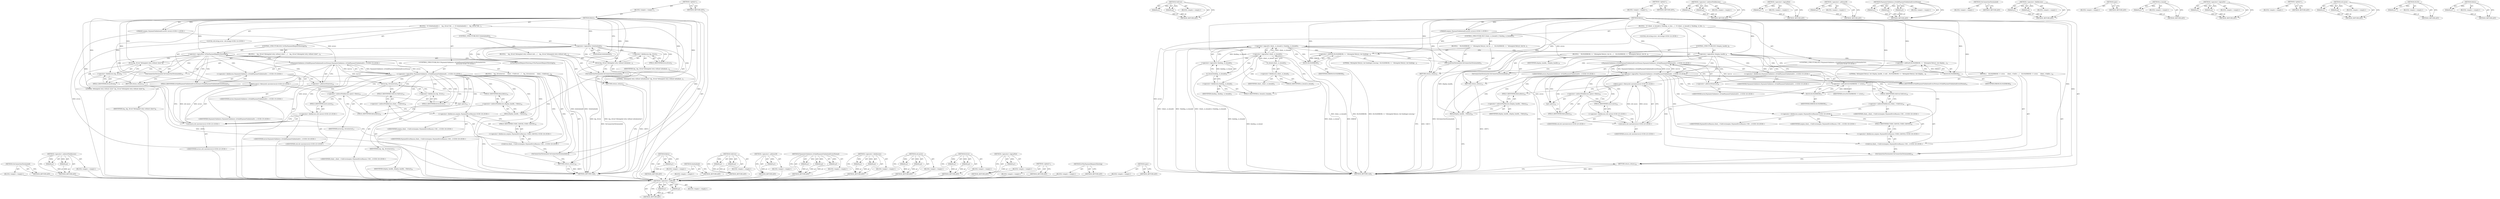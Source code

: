 digraph "spec" {
vulnerable_122 [label=<(METHOD,&lt;operator&gt;.shiftLeft)>];
vulnerable_123 [label=<(PARAM,p1)>];
vulnerable_124 [label=<(PARAM,p2)>];
vulnerable_125 [label=<(BLOCK,&lt;empty&gt;,&lt;empty&gt;)>];
vulnerable_126 [label=<(METHOD_RETURN,ANY)>];
vulnerable_144 [label=<(METHOD,OnError)>];
vulnerable_145 [label=<(PARAM,p1)>];
vulnerable_146 [label=<(PARAM,p2)>];
vulnerable_147 [label=<(BLOCK,&lt;empty&gt;,&lt;empty&gt;)>];
vulnerable_148 [label=<(METHOD_RETURN,ANY)>];
vulnerable_6 [label=<(METHOD,&lt;global&gt;)<SUB>1</SUB>>];
vulnerable_7 [label=<(BLOCK,&lt;empty&gt;,&lt;empty&gt;)<SUB>1</SUB>>];
vulnerable_8 [label=<(METHOD,Retry)<SUB>1</SUB>>];
vulnerable_9 [label="<(PARAM,mojom::PaymentValidationErrorsPtr errors)<SUB>1</SUB>>"];
vulnerable_10 [label=<(BLOCK,{
  if (!client_.is_bound() || !binding_.is_bou...,{
  if (!client_.is_bound() || !binding_.is_bou...)<SUB>1</SUB>>];
vulnerable_11 [label=<(CONTROL_STRUCTURE,IF,if (!client_.is_bound() || !binding_.is_bound()))<SUB>2</SUB>>];
vulnerable_12 [label=<(&lt;operator&gt;.logicalOr,!client_.is_bound() || !binding_.is_bound())<SUB>2</SUB>>];
vulnerable_13 [label=<(&lt;operator&gt;.logicalNot,!client_.is_bound())<SUB>2</SUB>>];
vulnerable_14 [label=<(is_bound,client_.is_bound())<SUB>2</SUB>>];
vulnerable_15 [label=<(&lt;operator&gt;.fieldAccess,client_.is_bound)<SUB>2</SUB>>];
vulnerable_16 [label=<(IDENTIFIER,client_,client_.is_bound())<SUB>2</SUB>>];
vulnerable_17 [label=<(FIELD_IDENTIFIER,is_bound,is_bound)<SUB>2</SUB>>];
vulnerable_18 [label=<(&lt;operator&gt;.logicalNot,!binding_.is_bound())<SUB>2</SUB>>];
vulnerable_19 [label=<(is_bound,binding_.is_bound())<SUB>2</SUB>>];
vulnerable_20 [label=<(&lt;operator&gt;.fieldAccess,binding_.is_bound)<SUB>2</SUB>>];
vulnerable_21 [label=<(IDENTIFIER,binding_,binding_.is_bound())<SUB>2</SUB>>];
vulnerable_22 [label=<(FIELD_IDENTIFIER,is_bound,is_bound)<SUB>2</SUB>>];
vulnerable_23 [label=<(BLOCK,{
    DLOG(ERROR) &lt;&lt; &quot;Attempted Retry(), but bi...,{
    DLOG(ERROR) &lt;&lt; &quot;Attempted Retry(), but bi...)<SUB>2</SUB>>];
vulnerable_24 [label=<(&lt;operator&gt;.shiftLeft,DLOG(ERROR) &lt;&lt; &quot;Attempted Retry(), but binding(...)<SUB>3</SUB>>];
vulnerable_25 [label=<(DLOG,DLOG(ERROR))<SUB>3</SUB>>];
vulnerable_26 [label=<(IDENTIFIER,ERROR,DLOG(ERROR))<SUB>3</SUB>>];
vulnerable_27 [label=<(LITERAL,&quot;Attempted Retry(), but binding(s) missing.&quot;,DLOG(ERROR) &lt;&lt; &quot;Attempted Retry(), but binding(...)<SUB>3</SUB>>];
vulnerable_28 [label=<(OnConnectionTerminated,OnConnectionTerminated())<SUB>4</SUB>>];
vulnerable_29 [label=<(RETURN,return;,return;)<SUB>5</SUB>>];
vulnerable_30 [label=<(CONTROL_STRUCTURE,IF,if (!display_handle_))<SUB>8</SUB>>];
vulnerable_31 [label=<(&lt;operator&gt;.logicalNot,!display_handle_)<SUB>8</SUB>>];
vulnerable_32 [label=<(IDENTIFIER,display_handle_,!display_handle_)<SUB>8</SUB>>];
vulnerable_33 [label=<(BLOCK,{
    DLOG(ERROR) &lt;&lt; &quot;Attempted Retry(), but di...,{
    DLOG(ERROR) &lt;&lt; &quot;Attempted Retry(), but di...)<SUB>8</SUB>>];
vulnerable_34 [label=<(&lt;operator&gt;.shiftLeft,DLOG(ERROR) &lt;&lt; &quot;Attempted Retry(), but display_...)<SUB>9</SUB>>];
vulnerable_35 [label=<(DLOG,DLOG(ERROR))<SUB>9</SUB>>];
vulnerable_36 [label=<(IDENTIFIER,ERROR,DLOG(ERROR))<SUB>9</SUB>>];
vulnerable_37 [label=<(LITERAL,&quot;Attempted Retry(), but display_handle_ is null...,DLOG(ERROR) &lt;&lt; &quot;Attempted Retry(), but display_...)<SUB>9</SUB>>];
vulnerable_38 [label=<(OnConnectionTerminated,OnConnectionTerminated())<SUB>10</SUB>>];
vulnerable_39 [label=<(RETURN,return;,return;)<SUB>11</SUB>>];
vulnerable_40 [label="<(LOCAL,std.string error: std.string)<SUB>14</SUB>>"];
vulnerable_41 [label="<(CONTROL_STRUCTURE,IF,if (!PaymentsValidators::IsValidPaymentValidationErrorsFormat(errors,
                                                                 &amp;error)))<SUB>15</SUB>>"];
vulnerable_42 [label="<(&lt;operator&gt;.logicalNot,!PaymentsValidators::IsValidPaymentValidationEr...)<SUB>15</SUB>>"];
vulnerable_43 [label="<(PaymentsValidators.IsValidPaymentValidationErrorsFormat,PaymentsValidators::IsValidPaymentValidationErr...)<SUB>15</SUB>>"];
vulnerable_44 [label="<(&lt;operator&gt;.fieldAccess,PaymentsValidators::IsValidPaymentValidationErr...)<SUB>15</SUB>>"];
vulnerable_45 [label="<(IDENTIFIER,PaymentsValidators,PaymentsValidators::IsValidPaymentValidationErr...)<SUB>15</SUB>>"];
vulnerable_46 [label=<(FIELD_IDENTIFIER,IsValidPaymentValidationErrorsFormat,IsValidPaymentValidationErrorsFormat)<SUB>15</SUB>>];
vulnerable_47 [label="<(IDENTIFIER,errors,PaymentsValidators::IsValidPaymentValidationErr...)<SUB>15</SUB>>"];
vulnerable_48 [label=<(&lt;operator&gt;.addressOf,&amp;error)<SUB>16</SUB>>];
vulnerable_49 [label="<(IDENTIFIER,error,PaymentsValidators::IsValidPaymentValidationErr...)<SUB>16</SUB>>"];
vulnerable_50 [label=<(BLOCK,{
    DLOG(ERROR) &lt;&lt; error;
     client_-&gt;OnErr...,{
    DLOG(ERROR) &lt;&lt; error;
     client_-&gt;OnErr...)<SUB>16</SUB>>];
vulnerable_51 [label=<(&lt;operator&gt;.shiftLeft,DLOG(ERROR) &lt;&lt; error)<SUB>17</SUB>>];
vulnerable_52 [label=<(DLOG,DLOG(ERROR))<SUB>17</SUB>>];
vulnerable_53 [label=<(IDENTIFIER,ERROR,DLOG(ERROR))<SUB>17</SUB>>];
vulnerable_54 [label=<(IDENTIFIER,error,DLOG(ERROR) &lt;&lt; error)<SUB>17</SUB>>];
vulnerable_55 [label="<(OnError,client_-&gt;OnError(mojom::PaymentErrorReason::USE...)<SUB>18</SUB>>"];
vulnerable_56 [label=<(&lt;operator&gt;.indirectFieldAccess,client_-&gt;OnError)<SUB>18</SUB>>];
vulnerable_57 [label="<(IDENTIFIER,client_,client_-&gt;OnError(mojom::PaymentErrorReason::USE...)<SUB>18</SUB>>"];
vulnerable_58 [label=<(FIELD_IDENTIFIER,OnError,OnError)<SUB>18</SUB>>];
vulnerable_59 [label="<(&lt;operator&gt;.fieldAccess,mojom::PaymentErrorReason::USER_CANCEL)<SUB>18</SUB>>"];
vulnerable_60 [label="<(&lt;operator&gt;.fieldAccess,mojom::PaymentErrorReason)<SUB>18</SUB>>"];
vulnerable_61 [label="<(IDENTIFIER,mojom,client_-&gt;OnError(mojom::PaymentErrorReason::USE...)<SUB>18</SUB>>"];
vulnerable_62 [label="<(IDENTIFIER,PaymentErrorReason,client_-&gt;OnError(mojom::PaymentErrorReason::USE...)<SUB>18</SUB>>"];
vulnerable_63 [label=<(FIELD_IDENTIFIER,USER_CANCEL,USER_CANCEL)<SUB>18</SUB>>];
vulnerable_64 [label=<(OnConnectionTerminated,OnConnectionTerminated())<SUB>19</SUB>>];
vulnerable_65 [label=<(RETURN,return;,return;)<SUB>20</SUB>>];
vulnerable_66 [label="<(Retry,spec()-&gt;Retry(std::move(errors)))<SUB>23</SUB>>"];
vulnerable_67 [label=<(&lt;operator&gt;.indirectFieldAccess,spec()-&gt;Retry)<SUB>23</SUB>>];
vulnerable_68 [label=<(spec,spec())<SUB>23</SUB>>];
vulnerable_69 [label=<(FIELD_IDENTIFIER,Retry,Retry)<SUB>23</SUB>>];
vulnerable_70 [label="<(std.move,std::move(errors))<SUB>23</SUB>>"];
vulnerable_71 [label="<(&lt;operator&gt;.fieldAccess,std::move)<SUB>23</SUB>>"];
vulnerable_72 [label="<(IDENTIFIER,std,std::move(errors))<SUB>23</SUB>>"];
vulnerable_73 [label=<(FIELD_IDENTIFIER,move,move)<SUB>23</SUB>>];
vulnerable_74 [label="<(IDENTIFIER,errors,std::move(errors))<SUB>23</SUB>>"];
vulnerable_75 [label=<(Retry,display_handle_-&gt;Retry())<SUB>24</SUB>>];
vulnerable_76 [label=<(&lt;operator&gt;.indirectFieldAccess,display_handle_-&gt;Retry)<SUB>24</SUB>>];
vulnerable_77 [label=<(IDENTIFIER,display_handle_,display_handle_-&gt;Retry())<SUB>24</SUB>>];
vulnerable_78 [label=<(FIELD_IDENTIFIER,Retry,Retry)<SUB>24</SUB>>];
vulnerable_79 [label=<(METHOD_RETURN,void)<SUB>1</SUB>>];
vulnerable_81 [label=<(METHOD_RETURN,ANY)<SUB>1</SUB>>];
vulnerable_149 [label=<(METHOD,&lt;operator&gt;.indirectFieldAccess)>];
vulnerable_150 [label=<(PARAM,p1)>];
vulnerable_151 [label=<(PARAM,p2)>];
vulnerable_152 [label=<(BLOCK,&lt;empty&gt;,&lt;empty&gt;)>];
vulnerable_153 [label=<(METHOD_RETURN,ANY)>];
vulnerable_109 [label=<(METHOD,&lt;operator&gt;.logicalNot)>];
vulnerable_110 [label=<(PARAM,p1)>];
vulnerable_111 [label=<(BLOCK,&lt;empty&gt;,&lt;empty&gt;)>];
vulnerable_112 [label=<(METHOD_RETURN,ANY)>];
vulnerable_140 [label=<(METHOD,&lt;operator&gt;.addressOf)>];
vulnerable_141 [label=<(PARAM,p1)>];
vulnerable_142 [label=<(BLOCK,&lt;empty&gt;,&lt;empty&gt;)>];
vulnerable_143 [label=<(METHOD_RETURN,ANY)>];
vulnerable_134 [label=<(METHOD,PaymentsValidators.IsValidPaymentValidationErrorsFormat)>];
vulnerable_135 [label=<(PARAM,p1)>];
vulnerable_136 [label=<(PARAM,p2)>];
vulnerable_137 [label=<(PARAM,p3)>];
vulnerable_138 [label=<(BLOCK,&lt;empty&gt;,&lt;empty&gt;)>];
vulnerable_139 [label=<(METHOD_RETURN,ANY)>];
vulnerable_131 [label=<(METHOD,OnConnectionTerminated)>];
vulnerable_132 [label=<(BLOCK,&lt;empty&gt;,&lt;empty&gt;)>];
vulnerable_133 [label=<(METHOD_RETURN,ANY)>];
vulnerable_117 [label=<(METHOD,&lt;operator&gt;.fieldAccess)>];
vulnerable_118 [label=<(PARAM,p1)>];
vulnerable_119 [label=<(PARAM,p2)>];
vulnerable_120 [label=<(BLOCK,&lt;empty&gt;,&lt;empty&gt;)>];
vulnerable_121 [label=<(METHOD_RETURN,ANY)>];
vulnerable_158 [label=<(METHOD,spec)>];
vulnerable_159 [label=<(BLOCK,&lt;empty&gt;,&lt;empty&gt;)>];
vulnerable_160 [label=<(METHOD_RETURN,ANY)>];
vulnerable_113 [label=<(METHOD,is_bound)>];
vulnerable_114 [label=<(PARAM,p1)>];
vulnerable_115 [label=<(BLOCK,&lt;empty&gt;,&lt;empty&gt;)>];
vulnerable_116 [label=<(METHOD_RETURN,ANY)>];
vulnerable_104 [label=<(METHOD,&lt;operator&gt;.logicalOr)>];
vulnerable_105 [label=<(PARAM,p1)>];
vulnerable_106 [label=<(PARAM,p2)>];
vulnerable_107 [label=<(BLOCK,&lt;empty&gt;,&lt;empty&gt;)>];
vulnerable_108 [label=<(METHOD_RETURN,ANY)>];
vulnerable_98 [label=<(METHOD,&lt;global&gt;)<SUB>1</SUB>>];
vulnerable_99 [label=<(BLOCK,&lt;empty&gt;,&lt;empty&gt;)>];
vulnerable_100 [label=<(METHOD_RETURN,ANY)>];
vulnerable_161 [label=<(METHOD,std.move)>];
vulnerable_162 [label=<(PARAM,p1)>];
vulnerable_163 [label=<(PARAM,p2)>];
vulnerable_164 [label=<(BLOCK,&lt;empty&gt;,&lt;empty&gt;)>];
vulnerable_165 [label=<(METHOD_RETURN,ANY)>];
vulnerable_127 [label=<(METHOD,DLOG)>];
vulnerable_128 [label=<(PARAM,p1)>];
vulnerable_129 [label=<(BLOCK,&lt;empty&gt;,&lt;empty&gt;)>];
vulnerable_130 [label=<(METHOD_RETURN,ANY)>];
vulnerable_154 [label=<(METHOD,Retry)>];
vulnerable_155 [label=<(PARAM,p1)>];
vulnerable_156 [label=<(BLOCK,&lt;empty&gt;,&lt;empty&gt;)>];
vulnerable_157 [label=<(METHOD_RETURN,ANY)>];
fixed_115 [label=<(METHOD,OnConnectionTerminated)>];
fixed_116 [label=<(BLOCK,&lt;empty&gt;,&lt;empty&gt;)>];
fixed_117 [label=<(METHOD_RETURN,ANY)>];
fixed_136 [label=<(METHOD,&lt;operator&gt;.indirectFieldAccess)>];
fixed_137 [label=<(PARAM,p1)>];
fixed_138 [label=<(PARAM,p2)>];
fixed_139 [label=<(BLOCK,&lt;empty&gt;,&lt;empty&gt;)>];
fixed_140 [label=<(METHOD_RETURN,ANY)>];
fixed_6 [label=<(METHOD,&lt;global&gt;)<SUB>1</SUB>>];
fixed_7 [label=<(BLOCK,&lt;empty&gt;,&lt;empty&gt;)<SUB>1</SUB>>];
fixed_8 [label=<(METHOD,Retry)<SUB>1</SUB>>];
fixed_9 [label="<(PARAM,mojom::PaymentValidationErrorsPtr errors)<SUB>1</SUB>>"];
fixed_10 [label=<(BLOCK,{
  if (!IsInitialized()) {
    log_.Error(&quot;Att...,{
  if (!IsInitialized()) {
    log_.Error(&quot;Att...)<SUB>1</SUB>>];
fixed_11 [label=<(CONTROL_STRUCTURE,IF,if (!IsInitialized()))<SUB>2</SUB>>];
fixed_12 [label=<(&lt;operator&gt;.logicalNot,!IsInitialized())<SUB>2</SUB>>];
fixed_13 [label=<(IsInitialized,IsInitialized())<SUB>2</SUB>>];
fixed_14 [label=<(BLOCK,{
    log_.Error(&quot;Attempted retry without initi...,{
    log_.Error(&quot;Attempted retry without initi...)<SUB>2</SUB>>];
fixed_15 [label=<(Error,log_.Error(&quot;Attempted retry without initializat...)<SUB>3</SUB>>];
fixed_16 [label=<(&lt;operator&gt;.fieldAccess,log_.Error)<SUB>3</SUB>>];
fixed_17 [label=<(IDENTIFIER,log_,log_.Error(&quot;Attempted retry without initializat...)<SUB>3</SUB>>];
fixed_18 [label=<(FIELD_IDENTIFIER,Error,Error)<SUB>3</SUB>>];
fixed_19 [label=<(LITERAL,&quot;Attempted retry without initialization&quot;,log_.Error(&quot;Attempted retry without initializat...)<SUB>3</SUB>>];
fixed_20 [label=<(OnConnectionTerminated,OnConnectionTerminated())<SUB>4</SUB>>];
fixed_21 [label=<(RETURN,return;,return;)<SUB>5</SUB>>];
fixed_22 [label=<(CONTROL_STRUCTURE,IF,if (!IsThisPaymentRequestShowing()))<SUB>8</SUB>>];
fixed_23 [label=<(&lt;operator&gt;.logicalNot,!IsThisPaymentRequestShowing())<SUB>8</SUB>>];
fixed_24 [label=<(IsThisPaymentRequestShowing,IsThisPaymentRequestShowing())<SUB>8</SUB>>];
fixed_25 [label=<(BLOCK,{
    log_.Error(&quot;Attempted retry without show&quot;...,{
    log_.Error(&quot;Attempted retry without show&quot;...)<SUB>8</SUB>>];
fixed_26 [label=<(Error,log_.Error(&quot;Attempted retry without show&quot;))<SUB>9</SUB>>];
fixed_27 [label=<(&lt;operator&gt;.fieldAccess,log_.Error)<SUB>9</SUB>>];
fixed_28 [label=<(IDENTIFIER,log_,log_.Error(&quot;Attempted retry without show&quot;))<SUB>9</SUB>>];
fixed_29 [label=<(FIELD_IDENTIFIER,Error,Error)<SUB>9</SUB>>];
fixed_30 [label=<(LITERAL,&quot;Attempted retry without show&quot;,log_.Error(&quot;Attempted retry without show&quot;))<SUB>9</SUB>>];
fixed_31 [label=<(OnConnectionTerminated,OnConnectionTerminated())<SUB>10</SUB>>];
fixed_32 [label=<(RETURN,return;,return;)<SUB>11</SUB>>];
fixed_33 [label="<(LOCAL,std.string error: std.string)<SUB>14</SUB>>"];
fixed_34 [label="<(CONTROL_STRUCTURE,IF,if (!PaymentsValidators::IsValidPaymentValidationErrorsFormat(errors,
                                                                 &amp;error)))<SUB>15</SUB>>"];
fixed_35 [label="<(&lt;operator&gt;.logicalNot,!PaymentsValidators::IsValidPaymentValidationEr...)<SUB>15</SUB>>"];
fixed_36 [label="<(PaymentsValidators.IsValidPaymentValidationErrorsFormat,PaymentsValidators::IsValidPaymentValidationErr...)<SUB>15</SUB>>"];
fixed_37 [label="<(&lt;operator&gt;.fieldAccess,PaymentsValidators::IsValidPaymentValidationErr...)<SUB>15</SUB>>"];
fixed_38 [label="<(IDENTIFIER,PaymentsValidators,PaymentsValidators::IsValidPaymentValidationErr...)<SUB>15</SUB>>"];
fixed_39 [label=<(FIELD_IDENTIFIER,IsValidPaymentValidationErrorsFormat,IsValidPaymentValidationErrorsFormat)<SUB>15</SUB>>];
fixed_40 [label="<(IDENTIFIER,errors,PaymentsValidators::IsValidPaymentValidationErr...)<SUB>15</SUB>>"];
fixed_41 [label=<(&lt;operator&gt;.addressOf,&amp;error)<SUB>16</SUB>>];
fixed_42 [label="<(IDENTIFIER,error,PaymentsValidators::IsValidPaymentValidationErr...)<SUB>16</SUB>>"];
fixed_43 [label=<(BLOCK,{
    log_.Error(error);
     client_-&gt;OnError(...,{
    log_.Error(error);
     client_-&gt;OnError(...)<SUB>16</SUB>>];
fixed_44 [label=<(Error,log_.Error(error))<SUB>17</SUB>>];
fixed_45 [label=<(&lt;operator&gt;.fieldAccess,log_.Error)<SUB>17</SUB>>];
fixed_46 [label=<(IDENTIFIER,log_,log_.Error(error))<SUB>17</SUB>>];
fixed_47 [label=<(FIELD_IDENTIFIER,Error,Error)<SUB>17</SUB>>];
fixed_48 [label=<(IDENTIFIER,error,log_.Error(error))<SUB>17</SUB>>];
fixed_49 [label="<(OnError,client_-&gt;OnError(mojom::PaymentErrorReason::USE...)<SUB>18</SUB>>"];
fixed_50 [label=<(&lt;operator&gt;.indirectFieldAccess,client_-&gt;OnError)<SUB>18</SUB>>];
fixed_51 [label="<(IDENTIFIER,client_,client_-&gt;OnError(mojom::PaymentErrorReason::USE...)<SUB>18</SUB>>"];
fixed_52 [label=<(FIELD_IDENTIFIER,OnError,OnError)<SUB>18</SUB>>];
fixed_53 [label="<(&lt;operator&gt;.fieldAccess,mojom::PaymentErrorReason::USER_CANCEL)<SUB>18</SUB>>"];
fixed_54 [label="<(&lt;operator&gt;.fieldAccess,mojom::PaymentErrorReason)<SUB>18</SUB>>"];
fixed_55 [label="<(IDENTIFIER,mojom,client_-&gt;OnError(mojom::PaymentErrorReason::USE...)<SUB>18</SUB>>"];
fixed_56 [label="<(IDENTIFIER,PaymentErrorReason,client_-&gt;OnError(mojom::PaymentErrorReason::USE...)<SUB>18</SUB>>"];
fixed_57 [label=<(FIELD_IDENTIFIER,USER_CANCEL,USER_CANCEL)<SUB>18</SUB>>];
fixed_58 [label=<(OnConnectionTerminated,OnConnectionTerminated())<SUB>19</SUB>>];
fixed_59 [label=<(RETURN,return;,return;)<SUB>20</SUB>>];
fixed_60 [label="<(Retry,spec()-&gt;Retry(std::move(errors)))<SUB>23</SUB>>"];
fixed_61 [label=<(&lt;operator&gt;.indirectFieldAccess,spec()-&gt;Retry)<SUB>23</SUB>>];
fixed_62 [label=<(spec,spec())<SUB>23</SUB>>];
fixed_63 [label=<(FIELD_IDENTIFIER,Retry,Retry)<SUB>23</SUB>>];
fixed_64 [label="<(std.move,std::move(errors))<SUB>23</SUB>>"];
fixed_65 [label="<(&lt;operator&gt;.fieldAccess,std::move)<SUB>23</SUB>>"];
fixed_66 [label="<(IDENTIFIER,std,std::move(errors))<SUB>23</SUB>>"];
fixed_67 [label=<(FIELD_IDENTIFIER,move,move)<SUB>23</SUB>>];
fixed_68 [label="<(IDENTIFIER,errors,std::move(errors))<SUB>23</SUB>>"];
fixed_69 [label=<(Retry,display_handle_-&gt;Retry())<SUB>24</SUB>>];
fixed_70 [label=<(&lt;operator&gt;.indirectFieldAccess,display_handle_-&gt;Retry)<SUB>24</SUB>>];
fixed_71 [label=<(IDENTIFIER,display_handle_,display_handle_-&gt;Retry())<SUB>24</SUB>>];
fixed_72 [label=<(FIELD_IDENTIFIER,Retry,Retry)<SUB>24</SUB>>];
fixed_73 [label=<(METHOD_RETURN,void)<SUB>1</SUB>>];
fixed_75 [label=<(METHOD_RETURN,ANY)<SUB>1</SUB>>];
fixed_141 [label=<(METHOD,Retry)>];
fixed_142 [label=<(PARAM,p1)>];
fixed_143 [label=<(BLOCK,&lt;empty&gt;,&lt;empty&gt;)>];
fixed_144 [label=<(METHOD_RETURN,ANY)>];
fixed_102 [label=<(METHOD,IsInitialized)>];
fixed_103 [label=<(BLOCK,&lt;empty&gt;,&lt;empty&gt;)>];
fixed_104 [label=<(METHOD_RETURN,ANY)>];
fixed_131 [label=<(METHOD,OnError)>];
fixed_132 [label=<(PARAM,p1)>];
fixed_133 [label=<(PARAM,p2)>];
fixed_134 [label=<(BLOCK,&lt;empty&gt;,&lt;empty&gt;)>];
fixed_135 [label=<(METHOD_RETURN,ANY)>];
fixed_127 [label=<(METHOD,&lt;operator&gt;.addressOf)>];
fixed_128 [label=<(PARAM,p1)>];
fixed_129 [label=<(BLOCK,&lt;empty&gt;,&lt;empty&gt;)>];
fixed_130 [label=<(METHOD_RETURN,ANY)>];
fixed_121 [label=<(METHOD,PaymentsValidators.IsValidPaymentValidationErrorsFormat)>];
fixed_122 [label=<(PARAM,p1)>];
fixed_123 [label=<(PARAM,p2)>];
fixed_124 [label=<(PARAM,p3)>];
fixed_125 [label=<(BLOCK,&lt;empty&gt;,&lt;empty&gt;)>];
fixed_126 [label=<(METHOD_RETURN,ANY)>];
fixed_110 [label=<(METHOD,&lt;operator&gt;.fieldAccess)>];
fixed_111 [label=<(PARAM,p1)>];
fixed_112 [label=<(PARAM,p2)>];
fixed_113 [label=<(BLOCK,&lt;empty&gt;,&lt;empty&gt;)>];
fixed_114 [label=<(METHOD_RETURN,ANY)>];
fixed_148 [label=<(METHOD,std.move)>];
fixed_149 [label=<(PARAM,p1)>];
fixed_150 [label=<(PARAM,p2)>];
fixed_151 [label=<(BLOCK,&lt;empty&gt;,&lt;empty&gt;)>];
fixed_152 [label=<(METHOD_RETURN,ANY)>];
fixed_105 [label=<(METHOD,Error)>];
fixed_106 [label=<(PARAM,p1)>];
fixed_107 [label=<(PARAM,p2)>];
fixed_108 [label=<(BLOCK,&lt;empty&gt;,&lt;empty&gt;)>];
fixed_109 [label=<(METHOD_RETURN,ANY)>];
fixed_98 [label=<(METHOD,&lt;operator&gt;.logicalNot)>];
fixed_99 [label=<(PARAM,p1)>];
fixed_100 [label=<(BLOCK,&lt;empty&gt;,&lt;empty&gt;)>];
fixed_101 [label=<(METHOD_RETURN,ANY)>];
fixed_92 [label=<(METHOD,&lt;global&gt;)<SUB>1</SUB>>];
fixed_93 [label=<(BLOCK,&lt;empty&gt;,&lt;empty&gt;)>];
fixed_94 [label=<(METHOD_RETURN,ANY)>];
fixed_118 [label=<(METHOD,IsThisPaymentRequestShowing)>];
fixed_119 [label=<(BLOCK,&lt;empty&gt;,&lt;empty&gt;)>];
fixed_120 [label=<(METHOD_RETURN,ANY)>];
fixed_145 [label=<(METHOD,spec)>];
fixed_146 [label=<(BLOCK,&lt;empty&gt;,&lt;empty&gt;)>];
fixed_147 [label=<(METHOD_RETURN,ANY)>];
vulnerable_122 -> vulnerable_123  [key=0, label="AST: "];
vulnerable_122 -> vulnerable_123  [key=1, label="DDG: "];
vulnerable_122 -> vulnerable_125  [key=0, label="AST: "];
vulnerable_122 -> vulnerable_124  [key=0, label="AST: "];
vulnerable_122 -> vulnerable_124  [key=1, label="DDG: "];
vulnerable_122 -> vulnerable_126  [key=0, label="AST: "];
vulnerable_122 -> vulnerable_126  [key=1, label="CFG: "];
vulnerable_123 -> vulnerable_126  [key=0, label="DDG: p1"];
vulnerable_124 -> vulnerable_126  [key=0, label="DDG: p2"];
vulnerable_144 -> vulnerable_145  [key=0, label="AST: "];
vulnerable_144 -> vulnerable_145  [key=1, label="DDG: "];
vulnerable_144 -> vulnerable_147  [key=0, label="AST: "];
vulnerable_144 -> vulnerable_146  [key=0, label="AST: "];
vulnerable_144 -> vulnerable_146  [key=1, label="DDG: "];
vulnerable_144 -> vulnerable_148  [key=0, label="AST: "];
vulnerable_144 -> vulnerable_148  [key=1, label="CFG: "];
vulnerable_145 -> vulnerable_148  [key=0, label="DDG: p1"];
vulnerable_146 -> vulnerable_148  [key=0, label="DDG: p2"];
vulnerable_6 -> vulnerable_7  [key=0, label="AST: "];
vulnerable_6 -> vulnerable_81  [key=0, label="AST: "];
vulnerable_6 -> vulnerable_81  [key=1, label="CFG: "];
vulnerable_7 -> vulnerable_8  [key=0, label="AST: "];
vulnerable_8 -> vulnerable_9  [key=0, label="AST: "];
vulnerable_8 -> vulnerable_9  [key=1, label="DDG: "];
vulnerable_8 -> vulnerable_10  [key=0, label="AST: "];
vulnerable_8 -> vulnerable_79  [key=0, label="AST: "];
vulnerable_8 -> vulnerable_17  [key=0, label="CFG: "];
vulnerable_8 -> vulnerable_28  [key=0, label="DDG: "];
vulnerable_8 -> vulnerable_29  [key=0, label="DDG: "];
vulnerable_8 -> vulnerable_31  [key=0, label="DDG: "];
vulnerable_8 -> vulnerable_38  [key=0, label="DDG: "];
vulnerable_8 -> vulnerable_39  [key=0, label="DDG: "];
vulnerable_8 -> vulnerable_64  [key=0, label="DDG: "];
vulnerable_8 -> vulnerable_65  [key=0, label="DDG: "];
vulnerable_8 -> vulnerable_70  [key=0, label="DDG: "];
vulnerable_8 -> vulnerable_24  [key=0, label="DDG: "];
vulnerable_8 -> vulnerable_34  [key=0, label="DDG: "];
vulnerable_8 -> vulnerable_43  [key=0, label="DDG: "];
vulnerable_8 -> vulnerable_51  [key=0, label="DDG: "];
vulnerable_8 -> vulnerable_25  [key=0, label="DDG: "];
vulnerable_8 -> vulnerable_35  [key=0, label="DDG: "];
vulnerable_8 -> vulnerable_52  [key=0, label="DDG: "];
vulnerable_9 -> vulnerable_79  [key=0, label="DDG: errors"];
vulnerable_9 -> vulnerable_43  [key=0, label="DDG: errors"];
vulnerable_10 -> vulnerable_11  [key=0, label="AST: "];
vulnerable_10 -> vulnerable_30  [key=0, label="AST: "];
vulnerable_10 -> vulnerable_40  [key=0, label="AST: "];
vulnerable_10 -> vulnerable_41  [key=0, label="AST: "];
vulnerable_10 -> vulnerable_66  [key=0, label="AST: "];
vulnerable_10 -> vulnerable_75  [key=0, label="AST: "];
vulnerable_11 -> vulnerable_12  [key=0, label="AST: "];
vulnerable_11 -> vulnerable_23  [key=0, label="AST: "];
vulnerable_12 -> vulnerable_13  [key=0, label="AST: "];
vulnerable_12 -> vulnerable_18  [key=0, label="AST: "];
vulnerable_12 -> vulnerable_25  [key=0, label="CFG: "];
vulnerable_12 -> vulnerable_25  [key=1, label="CDG: "];
vulnerable_12 -> vulnerable_31  [key=0, label="CFG: "];
vulnerable_12 -> vulnerable_31  [key=1, label="CDG: "];
vulnerable_12 -> vulnerable_79  [key=0, label="DDG: !client_.is_bound()"];
vulnerable_12 -> vulnerable_79  [key=1, label="DDG: !binding_.is_bound()"];
vulnerable_12 -> vulnerable_79  [key=2, label="DDG: !client_.is_bound() || !binding_.is_bound()"];
vulnerable_12 -> vulnerable_28  [key=0, label="CDG: "];
vulnerable_12 -> vulnerable_29  [key=0, label="CDG: "];
vulnerable_12 -> vulnerable_24  [key=0, label="CDG: "];
vulnerable_13 -> vulnerable_14  [key=0, label="AST: "];
vulnerable_13 -> vulnerable_12  [key=0, label="CFG: "];
vulnerable_13 -> vulnerable_12  [key=1, label="DDG: client_.is_bound()"];
vulnerable_13 -> vulnerable_22  [key=0, label="CFG: "];
vulnerable_13 -> vulnerable_22  [key=1, label="CDG: "];
vulnerable_13 -> vulnerable_79  [key=0, label="DDG: client_.is_bound()"];
vulnerable_13 -> vulnerable_19  [key=0, label="CDG: "];
vulnerable_13 -> vulnerable_20  [key=0, label="CDG: "];
vulnerable_13 -> vulnerable_18  [key=0, label="CDG: "];
vulnerable_14 -> vulnerable_15  [key=0, label="AST: "];
vulnerable_14 -> vulnerable_13  [key=0, label="CFG: "];
vulnerable_14 -> vulnerable_13  [key=1, label="DDG: client_.is_bound"];
vulnerable_14 -> vulnerable_79  [key=0, label="DDG: client_.is_bound"];
vulnerable_15 -> vulnerable_16  [key=0, label="AST: "];
vulnerable_15 -> vulnerable_17  [key=0, label="AST: "];
vulnerable_15 -> vulnerable_14  [key=0, label="CFG: "];
vulnerable_17 -> vulnerable_15  [key=0, label="CFG: "];
vulnerable_18 -> vulnerable_19  [key=0, label="AST: "];
vulnerable_18 -> vulnerable_12  [key=0, label="CFG: "];
vulnerable_18 -> vulnerable_12  [key=1, label="DDG: binding_.is_bound()"];
vulnerable_18 -> vulnerable_79  [key=0, label="DDG: binding_.is_bound()"];
vulnerable_19 -> vulnerable_20  [key=0, label="AST: "];
vulnerable_19 -> vulnerable_18  [key=0, label="CFG: "];
vulnerable_19 -> vulnerable_18  [key=1, label="DDG: binding_.is_bound"];
vulnerable_19 -> vulnerable_79  [key=0, label="DDG: binding_.is_bound"];
vulnerable_20 -> vulnerable_21  [key=0, label="AST: "];
vulnerable_20 -> vulnerable_22  [key=0, label="AST: "];
vulnerable_20 -> vulnerable_19  [key=0, label="CFG: "];
vulnerable_22 -> vulnerable_20  [key=0, label="CFG: "];
vulnerable_23 -> vulnerable_24  [key=0, label="AST: "];
vulnerable_23 -> vulnerable_28  [key=0, label="AST: "];
vulnerable_23 -> vulnerable_29  [key=0, label="AST: "];
vulnerable_24 -> vulnerable_25  [key=0, label="AST: "];
vulnerable_24 -> vulnerable_27  [key=0, label="AST: "];
vulnerable_24 -> vulnerable_28  [key=0, label="CFG: "];
vulnerable_24 -> vulnerable_79  [key=0, label="DDG: DLOG(ERROR)"];
vulnerable_24 -> vulnerable_79  [key=1, label="DDG: DLOG(ERROR) &lt;&lt; &quot;Attempted Retry(), but binding(s) missing.&quot;"];
vulnerable_25 -> vulnerable_26  [key=0, label="AST: "];
vulnerable_25 -> vulnerable_24  [key=0, label="CFG: "];
vulnerable_25 -> vulnerable_24  [key=1, label="DDG: ERROR"];
vulnerable_25 -> vulnerable_79  [key=0, label="DDG: ERROR"];
vulnerable_28 -> vulnerable_29  [key=0, label="CFG: "];
vulnerable_28 -> vulnerable_79  [key=0, label="DDG: OnConnectionTerminated()"];
vulnerable_29 -> vulnerable_79  [key=0, label="CFG: "];
vulnerable_29 -> vulnerable_79  [key=1, label="DDG: &lt;RET&gt;"];
vulnerable_30 -> vulnerable_31  [key=0, label="AST: "];
vulnerable_30 -> vulnerable_33  [key=0, label="AST: "];
vulnerable_31 -> vulnerable_32  [key=0, label="AST: "];
vulnerable_31 -> vulnerable_35  [key=0, label="CFG: "];
vulnerable_31 -> vulnerable_35  [key=1, label="CDG: "];
vulnerable_31 -> vulnerable_46  [key=0, label="CFG: "];
vulnerable_31 -> vulnerable_46  [key=1, label="CDG: "];
vulnerable_31 -> vulnerable_75  [key=0, label="DDG: display_handle_"];
vulnerable_31 -> vulnerable_34  [key=0, label="CDG: "];
vulnerable_31 -> vulnerable_48  [key=0, label="CDG: "];
vulnerable_31 -> vulnerable_42  [key=0, label="CDG: "];
vulnerable_31 -> vulnerable_38  [key=0, label="CDG: "];
vulnerable_31 -> vulnerable_44  [key=0, label="CDG: "];
vulnerable_31 -> vulnerable_43  [key=0, label="CDG: "];
vulnerable_31 -> vulnerable_39  [key=0, label="CDG: "];
vulnerable_33 -> vulnerable_34  [key=0, label="AST: "];
vulnerable_33 -> vulnerable_38  [key=0, label="AST: "];
vulnerable_33 -> vulnerable_39  [key=0, label="AST: "];
vulnerable_34 -> vulnerable_35  [key=0, label="AST: "];
vulnerable_34 -> vulnerable_37  [key=0, label="AST: "];
vulnerable_34 -> vulnerable_38  [key=0, label="CFG: "];
vulnerable_35 -> vulnerable_36  [key=0, label="AST: "];
vulnerable_35 -> vulnerable_34  [key=0, label="CFG: "];
vulnerable_35 -> vulnerable_34  [key=1, label="DDG: ERROR"];
vulnerable_38 -> vulnerable_39  [key=0, label="CFG: "];
vulnerable_39 -> vulnerable_79  [key=0, label="CFG: "];
vulnerable_39 -> vulnerable_79  [key=1, label="DDG: &lt;RET&gt;"];
vulnerable_41 -> vulnerable_42  [key=0, label="AST: "];
vulnerable_41 -> vulnerable_50  [key=0, label="AST: "];
vulnerable_42 -> vulnerable_43  [key=0, label="AST: "];
vulnerable_42 -> vulnerable_68  [key=0, label="CFG: "];
vulnerable_42 -> vulnerable_68  [key=1, label="CDG: "];
vulnerable_42 -> vulnerable_52  [key=0, label="CFG: "];
vulnerable_42 -> vulnerable_52  [key=1, label="CDG: "];
vulnerable_42 -> vulnerable_60  [key=0, label="CDG: "];
vulnerable_42 -> vulnerable_73  [key=0, label="CDG: "];
vulnerable_42 -> vulnerable_64  [key=0, label="CDG: "];
vulnerable_42 -> vulnerable_51  [key=0, label="CDG: "];
vulnerable_42 -> vulnerable_66  [key=0, label="CDG: "];
vulnerable_42 -> vulnerable_75  [key=0, label="CDG: "];
vulnerable_42 -> vulnerable_56  [key=0, label="CDG: "];
vulnerable_42 -> vulnerable_69  [key=0, label="CDG: "];
vulnerable_42 -> vulnerable_67  [key=0, label="CDG: "];
vulnerable_42 -> vulnerable_76  [key=0, label="CDG: "];
vulnerable_42 -> vulnerable_65  [key=0, label="CDG: "];
vulnerable_42 -> vulnerable_59  [key=0, label="CDG: "];
vulnerable_42 -> vulnerable_58  [key=0, label="CDG: "];
vulnerable_42 -> vulnerable_71  [key=0, label="CDG: "];
vulnerable_42 -> vulnerable_70  [key=0, label="CDG: "];
vulnerable_42 -> vulnerable_63  [key=0, label="CDG: "];
vulnerable_42 -> vulnerable_55  [key=0, label="CDG: "];
vulnerable_42 -> vulnerable_78  [key=0, label="CDG: "];
vulnerable_43 -> vulnerable_44  [key=0, label="AST: "];
vulnerable_43 -> vulnerable_47  [key=0, label="AST: "];
vulnerable_43 -> vulnerable_48  [key=0, label="AST: "];
vulnerable_43 -> vulnerable_42  [key=0, label="CFG: "];
vulnerable_43 -> vulnerable_42  [key=1, label="DDG: PaymentsValidators::IsValidPaymentValidationErrorsFormat"];
vulnerable_43 -> vulnerable_42  [key=2, label="DDG: errors"];
vulnerable_43 -> vulnerable_42  [key=3, label="DDG: &amp;error"];
vulnerable_43 -> vulnerable_70  [key=0, label="DDG: errors"];
vulnerable_43 -> vulnerable_51  [key=0, label="DDG: &amp;error"];
vulnerable_44 -> vulnerable_45  [key=0, label="AST: "];
vulnerable_44 -> vulnerable_46  [key=0, label="AST: "];
vulnerable_44 -> vulnerable_48  [key=0, label="CFG: "];
vulnerable_46 -> vulnerable_44  [key=0, label="CFG: "];
vulnerable_48 -> vulnerable_49  [key=0, label="AST: "];
vulnerable_48 -> vulnerable_43  [key=0, label="CFG: "];
vulnerable_50 -> vulnerable_51  [key=0, label="AST: "];
vulnerable_50 -> vulnerable_55  [key=0, label="AST: "];
vulnerable_50 -> vulnerable_64  [key=0, label="AST: "];
vulnerable_50 -> vulnerable_65  [key=0, label="AST: "];
vulnerable_51 -> vulnerable_52  [key=0, label="AST: "];
vulnerable_51 -> vulnerable_54  [key=0, label="AST: "];
vulnerable_51 -> vulnerable_58  [key=0, label="CFG: "];
vulnerable_52 -> vulnerable_53  [key=0, label="AST: "];
vulnerable_52 -> vulnerable_51  [key=0, label="CFG: "];
vulnerable_52 -> vulnerable_51  [key=1, label="DDG: ERROR"];
vulnerable_55 -> vulnerable_56  [key=0, label="AST: "];
vulnerable_55 -> vulnerable_59  [key=0, label="AST: "];
vulnerable_55 -> vulnerable_64  [key=0, label="CFG: "];
vulnerable_56 -> vulnerable_57  [key=0, label="AST: "];
vulnerable_56 -> vulnerable_58  [key=0, label="AST: "];
vulnerable_56 -> vulnerable_60  [key=0, label="CFG: "];
vulnerable_58 -> vulnerable_56  [key=0, label="CFG: "];
vulnerable_59 -> vulnerable_60  [key=0, label="AST: "];
vulnerable_59 -> vulnerable_63  [key=0, label="AST: "];
vulnerable_59 -> vulnerable_55  [key=0, label="CFG: "];
vulnerable_60 -> vulnerable_61  [key=0, label="AST: "];
vulnerable_60 -> vulnerable_62  [key=0, label="AST: "];
vulnerable_60 -> vulnerable_63  [key=0, label="CFG: "];
vulnerable_63 -> vulnerable_59  [key=0, label="CFG: "];
vulnerable_64 -> vulnerable_65  [key=0, label="CFG: "];
vulnerable_65 -> vulnerable_79  [key=0, label="CFG: "];
vulnerable_65 -> vulnerable_79  [key=1, label="DDG: &lt;RET&gt;"];
vulnerable_66 -> vulnerable_67  [key=0, label="AST: "];
vulnerable_66 -> vulnerable_70  [key=0, label="AST: "];
vulnerable_66 -> vulnerable_78  [key=0, label="CFG: "];
vulnerable_67 -> vulnerable_68  [key=0, label="AST: "];
vulnerable_67 -> vulnerable_69  [key=0, label="AST: "];
vulnerable_67 -> vulnerable_73  [key=0, label="CFG: "];
vulnerable_68 -> vulnerable_69  [key=0, label="CFG: "];
vulnerable_69 -> vulnerable_67  [key=0, label="CFG: "];
vulnerable_70 -> vulnerable_71  [key=0, label="AST: "];
vulnerable_70 -> vulnerable_74  [key=0, label="AST: "];
vulnerable_70 -> vulnerable_66  [key=0, label="CFG: "];
vulnerable_70 -> vulnerable_66  [key=1, label="DDG: std::move"];
vulnerable_70 -> vulnerable_66  [key=2, label="DDG: errors"];
vulnerable_71 -> vulnerable_72  [key=0, label="AST: "];
vulnerable_71 -> vulnerable_73  [key=0, label="AST: "];
vulnerable_71 -> vulnerable_70  [key=0, label="CFG: "];
vulnerable_73 -> vulnerable_71  [key=0, label="CFG: "];
vulnerable_75 -> vulnerable_76  [key=0, label="AST: "];
vulnerable_75 -> vulnerable_79  [key=0, label="CFG: "];
vulnerable_76 -> vulnerable_77  [key=0, label="AST: "];
vulnerable_76 -> vulnerable_78  [key=0, label="AST: "];
vulnerable_76 -> vulnerable_75  [key=0, label="CFG: "];
vulnerable_78 -> vulnerable_76  [key=0, label="CFG: "];
vulnerable_149 -> vulnerable_150  [key=0, label="AST: "];
vulnerable_149 -> vulnerable_150  [key=1, label="DDG: "];
vulnerable_149 -> vulnerable_152  [key=0, label="AST: "];
vulnerable_149 -> vulnerable_151  [key=0, label="AST: "];
vulnerable_149 -> vulnerable_151  [key=1, label="DDG: "];
vulnerable_149 -> vulnerable_153  [key=0, label="AST: "];
vulnerable_149 -> vulnerable_153  [key=1, label="CFG: "];
vulnerable_150 -> vulnerable_153  [key=0, label="DDG: p1"];
vulnerable_151 -> vulnerable_153  [key=0, label="DDG: p2"];
vulnerable_109 -> vulnerable_110  [key=0, label="AST: "];
vulnerable_109 -> vulnerable_110  [key=1, label="DDG: "];
vulnerable_109 -> vulnerable_111  [key=0, label="AST: "];
vulnerable_109 -> vulnerable_112  [key=0, label="AST: "];
vulnerable_109 -> vulnerable_112  [key=1, label="CFG: "];
vulnerable_110 -> vulnerable_112  [key=0, label="DDG: p1"];
vulnerable_140 -> vulnerable_141  [key=0, label="AST: "];
vulnerable_140 -> vulnerable_141  [key=1, label="DDG: "];
vulnerable_140 -> vulnerable_142  [key=0, label="AST: "];
vulnerable_140 -> vulnerable_143  [key=0, label="AST: "];
vulnerable_140 -> vulnerable_143  [key=1, label="CFG: "];
vulnerable_141 -> vulnerable_143  [key=0, label="DDG: p1"];
vulnerable_134 -> vulnerable_135  [key=0, label="AST: "];
vulnerable_134 -> vulnerable_135  [key=1, label="DDG: "];
vulnerable_134 -> vulnerable_138  [key=0, label="AST: "];
vulnerable_134 -> vulnerable_136  [key=0, label="AST: "];
vulnerable_134 -> vulnerable_136  [key=1, label="DDG: "];
vulnerable_134 -> vulnerable_139  [key=0, label="AST: "];
vulnerable_134 -> vulnerable_139  [key=1, label="CFG: "];
vulnerable_134 -> vulnerable_137  [key=0, label="AST: "];
vulnerable_134 -> vulnerable_137  [key=1, label="DDG: "];
vulnerable_135 -> vulnerable_139  [key=0, label="DDG: p1"];
vulnerable_136 -> vulnerable_139  [key=0, label="DDG: p2"];
vulnerable_137 -> vulnerable_139  [key=0, label="DDG: p3"];
vulnerable_131 -> vulnerable_132  [key=0, label="AST: "];
vulnerable_131 -> vulnerable_133  [key=0, label="AST: "];
vulnerable_131 -> vulnerable_133  [key=1, label="CFG: "];
vulnerable_117 -> vulnerable_118  [key=0, label="AST: "];
vulnerable_117 -> vulnerable_118  [key=1, label="DDG: "];
vulnerable_117 -> vulnerable_120  [key=0, label="AST: "];
vulnerable_117 -> vulnerable_119  [key=0, label="AST: "];
vulnerable_117 -> vulnerable_119  [key=1, label="DDG: "];
vulnerable_117 -> vulnerable_121  [key=0, label="AST: "];
vulnerable_117 -> vulnerable_121  [key=1, label="CFG: "];
vulnerable_118 -> vulnerable_121  [key=0, label="DDG: p1"];
vulnerable_119 -> vulnerable_121  [key=0, label="DDG: p2"];
vulnerable_158 -> vulnerable_159  [key=0, label="AST: "];
vulnerable_158 -> vulnerable_160  [key=0, label="AST: "];
vulnerable_158 -> vulnerable_160  [key=1, label="CFG: "];
vulnerable_113 -> vulnerable_114  [key=0, label="AST: "];
vulnerable_113 -> vulnerable_114  [key=1, label="DDG: "];
vulnerable_113 -> vulnerable_115  [key=0, label="AST: "];
vulnerable_113 -> vulnerable_116  [key=0, label="AST: "];
vulnerable_113 -> vulnerable_116  [key=1, label="CFG: "];
vulnerable_114 -> vulnerable_116  [key=0, label="DDG: p1"];
vulnerable_104 -> vulnerable_105  [key=0, label="AST: "];
vulnerable_104 -> vulnerable_105  [key=1, label="DDG: "];
vulnerable_104 -> vulnerable_107  [key=0, label="AST: "];
vulnerable_104 -> vulnerable_106  [key=0, label="AST: "];
vulnerable_104 -> vulnerable_106  [key=1, label="DDG: "];
vulnerable_104 -> vulnerable_108  [key=0, label="AST: "];
vulnerable_104 -> vulnerable_108  [key=1, label="CFG: "];
vulnerable_105 -> vulnerable_108  [key=0, label="DDG: p1"];
vulnerable_106 -> vulnerable_108  [key=0, label="DDG: p2"];
vulnerable_98 -> vulnerable_99  [key=0, label="AST: "];
vulnerable_98 -> vulnerable_100  [key=0, label="AST: "];
vulnerable_98 -> vulnerable_100  [key=1, label="CFG: "];
vulnerable_161 -> vulnerable_162  [key=0, label="AST: "];
vulnerable_161 -> vulnerable_162  [key=1, label="DDG: "];
vulnerable_161 -> vulnerable_164  [key=0, label="AST: "];
vulnerable_161 -> vulnerable_163  [key=0, label="AST: "];
vulnerable_161 -> vulnerable_163  [key=1, label="DDG: "];
vulnerable_161 -> vulnerable_165  [key=0, label="AST: "];
vulnerable_161 -> vulnerable_165  [key=1, label="CFG: "];
vulnerable_162 -> vulnerable_165  [key=0, label="DDG: p1"];
vulnerable_163 -> vulnerable_165  [key=0, label="DDG: p2"];
vulnerable_127 -> vulnerable_128  [key=0, label="AST: "];
vulnerable_127 -> vulnerable_128  [key=1, label="DDG: "];
vulnerable_127 -> vulnerable_129  [key=0, label="AST: "];
vulnerable_127 -> vulnerable_130  [key=0, label="AST: "];
vulnerable_127 -> vulnerable_130  [key=1, label="CFG: "];
vulnerable_128 -> vulnerable_130  [key=0, label="DDG: p1"];
vulnerable_154 -> vulnerable_155  [key=0, label="AST: "];
vulnerable_154 -> vulnerable_155  [key=1, label="DDG: "];
vulnerable_154 -> vulnerable_156  [key=0, label="AST: "];
vulnerable_154 -> vulnerable_157  [key=0, label="AST: "];
vulnerable_154 -> vulnerable_157  [key=1, label="CFG: "];
vulnerable_155 -> vulnerable_157  [key=0, label="DDG: p1"];
fixed_115 -> fixed_116  [key=0, label="AST: "];
fixed_115 -> fixed_117  [key=0, label="AST: "];
fixed_115 -> fixed_117  [key=1, label="CFG: "];
fixed_116 -> vulnerable_122  [key=0];
fixed_117 -> vulnerable_122  [key=0];
fixed_136 -> fixed_137  [key=0, label="AST: "];
fixed_136 -> fixed_137  [key=1, label="DDG: "];
fixed_136 -> fixed_139  [key=0, label="AST: "];
fixed_136 -> fixed_138  [key=0, label="AST: "];
fixed_136 -> fixed_138  [key=1, label="DDG: "];
fixed_136 -> fixed_140  [key=0, label="AST: "];
fixed_136 -> fixed_140  [key=1, label="CFG: "];
fixed_137 -> fixed_140  [key=0, label="DDG: p1"];
fixed_138 -> fixed_140  [key=0, label="DDG: p2"];
fixed_139 -> vulnerable_122  [key=0];
fixed_140 -> vulnerable_122  [key=0];
fixed_6 -> fixed_7  [key=0, label="AST: "];
fixed_6 -> fixed_75  [key=0, label="AST: "];
fixed_6 -> fixed_75  [key=1, label="CFG: "];
fixed_7 -> fixed_8  [key=0, label="AST: "];
fixed_8 -> fixed_9  [key=0, label="AST: "];
fixed_8 -> fixed_9  [key=1, label="DDG: "];
fixed_8 -> fixed_10  [key=0, label="AST: "];
fixed_8 -> fixed_73  [key=0, label="AST: "];
fixed_8 -> fixed_13  [key=0, label="CFG: "];
fixed_8 -> fixed_12  [key=0, label="DDG: "];
fixed_8 -> fixed_20  [key=0, label="DDG: "];
fixed_8 -> fixed_21  [key=0, label="DDG: "];
fixed_8 -> fixed_23  [key=0, label="DDG: "];
fixed_8 -> fixed_31  [key=0, label="DDG: "];
fixed_8 -> fixed_32  [key=0, label="DDG: "];
fixed_8 -> fixed_58  [key=0, label="DDG: "];
fixed_8 -> fixed_59  [key=0, label="DDG: "];
fixed_8 -> fixed_64  [key=0, label="DDG: "];
fixed_8 -> fixed_15  [key=0, label="DDG: "];
fixed_8 -> fixed_26  [key=0, label="DDG: "];
fixed_8 -> fixed_36  [key=0, label="DDG: "];
fixed_8 -> fixed_44  [key=0, label="DDG: "];
fixed_9 -> fixed_73  [key=0, label="DDG: errors"];
fixed_9 -> fixed_36  [key=0, label="DDG: errors"];
fixed_10 -> fixed_11  [key=0, label="AST: "];
fixed_10 -> fixed_22  [key=0, label="AST: "];
fixed_10 -> fixed_33  [key=0, label="AST: "];
fixed_10 -> fixed_34  [key=0, label="AST: "];
fixed_10 -> fixed_60  [key=0, label="AST: "];
fixed_10 -> fixed_69  [key=0, label="AST: "];
fixed_11 -> fixed_12  [key=0, label="AST: "];
fixed_11 -> fixed_14  [key=0, label="AST: "];
fixed_12 -> fixed_13  [key=0, label="AST: "];
fixed_12 -> fixed_24  [key=0, label="CFG: "];
fixed_12 -> fixed_24  [key=1, label="CDG: "];
fixed_12 -> fixed_18  [key=0, label="CFG: "];
fixed_12 -> fixed_18  [key=1, label="CDG: "];
fixed_12 -> fixed_73  [key=0, label="DDG: IsInitialized()"];
fixed_12 -> fixed_73  [key=1, label="DDG: !IsInitialized()"];
fixed_12 -> fixed_15  [key=0, label="CDG: "];
fixed_12 -> fixed_21  [key=0, label="CDG: "];
fixed_12 -> fixed_20  [key=0, label="CDG: "];
fixed_12 -> fixed_16  [key=0, label="CDG: "];
fixed_12 -> fixed_23  [key=0, label="CDG: "];
fixed_13 -> fixed_12  [key=0, label="CFG: "];
fixed_14 -> fixed_15  [key=0, label="AST: "];
fixed_14 -> fixed_20  [key=0, label="AST: "];
fixed_14 -> fixed_21  [key=0, label="AST: "];
fixed_15 -> fixed_16  [key=0, label="AST: "];
fixed_15 -> fixed_19  [key=0, label="AST: "];
fixed_15 -> fixed_20  [key=0, label="CFG: "];
fixed_15 -> fixed_73  [key=0, label="DDG: log_.Error"];
fixed_15 -> fixed_73  [key=1, label="DDG: log_.Error(&quot;Attempted retry without initialization&quot;)"];
fixed_16 -> fixed_17  [key=0, label="AST: "];
fixed_16 -> fixed_18  [key=0, label="AST: "];
fixed_16 -> fixed_15  [key=0, label="CFG: "];
fixed_17 -> vulnerable_122  [key=0];
fixed_18 -> fixed_16  [key=0, label="CFG: "];
fixed_19 -> vulnerable_122  [key=0];
fixed_20 -> fixed_21  [key=0, label="CFG: "];
fixed_20 -> fixed_73  [key=0, label="DDG: OnConnectionTerminated()"];
fixed_21 -> fixed_73  [key=0, label="CFG: "];
fixed_21 -> fixed_73  [key=1, label="DDG: &lt;RET&gt;"];
fixed_22 -> fixed_23  [key=0, label="AST: "];
fixed_22 -> fixed_25  [key=0, label="AST: "];
fixed_23 -> fixed_24  [key=0, label="AST: "];
fixed_23 -> fixed_29  [key=0, label="CFG: "];
fixed_23 -> fixed_29  [key=1, label="CDG: "];
fixed_23 -> fixed_39  [key=0, label="CFG: "];
fixed_23 -> fixed_39  [key=1, label="CDG: "];
fixed_23 -> fixed_32  [key=0, label="CDG: "];
fixed_23 -> fixed_26  [key=0, label="CDG: "];
fixed_23 -> fixed_37  [key=0, label="CDG: "];
fixed_23 -> fixed_27  [key=0, label="CDG: "];
fixed_23 -> fixed_35  [key=0, label="CDG: "];
fixed_23 -> fixed_36  [key=0, label="CDG: "];
fixed_23 -> fixed_41  [key=0, label="CDG: "];
fixed_23 -> fixed_31  [key=0, label="CDG: "];
fixed_24 -> fixed_23  [key=0, label="CFG: "];
fixed_25 -> fixed_26  [key=0, label="AST: "];
fixed_25 -> fixed_31  [key=0, label="AST: "];
fixed_25 -> fixed_32  [key=0, label="AST: "];
fixed_26 -> fixed_27  [key=0, label="AST: "];
fixed_26 -> fixed_30  [key=0, label="AST: "];
fixed_26 -> fixed_31  [key=0, label="CFG: "];
fixed_27 -> fixed_28  [key=0, label="AST: "];
fixed_27 -> fixed_29  [key=0, label="AST: "];
fixed_27 -> fixed_26  [key=0, label="CFG: "];
fixed_28 -> vulnerable_122  [key=0];
fixed_29 -> fixed_27  [key=0, label="CFG: "];
fixed_30 -> vulnerable_122  [key=0];
fixed_31 -> fixed_32  [key=0, label="CFG: "];
fixed_32 -> fixed_73  [key=0, label="CFG: "];
fixed_32 -> fixed_73  [key=1, label="DDG: &lt;RET&gt;"];
fixed_33 -> vulnerable_122  [key=0];
fixed_34 -> fixed_35  [key=0, label="AST: "];
fixed_34 -> fixed_43  [key=0, label="AST: "];
fixed_35 -> fixed_36  [key=0, label="AST: "];
fixed_35 -> fixed_62  [key=0, label="CFG: "];
fixed_35 -> fixed_62  [key=1, label="CDG: "];
fixed_35 -> fixed_47  [key=0, label="CFG: "];
fixed_35 -> fixed_47  [key=1, label="CDG: "];
fixed_35 -> fixed_49  [key=0, label="CDG: "];
fixed_35 -> fixed_60  [key=0, label="CDG: "];
fixed_35 -> fixed_64  [key=0, label="CDG: "];
fixed_35 -> fixed_57  [key=0, label="CDG: "];
fixed_35 -> fixed_52  [key=0, label="CDG: "];
fixed_35 -> fixed_72  [key=0, label="CDG: "];
fixed_35 -> fixed_69  [key=0, label="CDG: "];
fixed_35 -> fixed_67  [key=0, label="CDG: "];
fixed_35 -> fixed_45  [key=0, label="CDG: "];
fixed_35 -> fixed_65  [key=0, label="CDG: "];
fixed_35 -> fixed_50  [key=0, label="CDG: "];
fixed_35 -> fixed_59  [key=0, label="CDG: "];
fixed_35 -> fixed_44  [key=0, label="CDG: "];
fixed_35 -> fixed_54  [key=0, label="CDG: "];
fixed_35 -> fixed_58  [key=0, label="CDG: "];
fixed_35 -> fixed_61  [key=0, label="CDG: "];
fixed_35 -> fixed_53  [key=0, label="CDG: "];
fixed_35 -> fixed_70  [key=0, label="CDG: "];
fixed_35 -> fixed_63  [key=0, label="CDG: "];
fixed_36 -> fixed_37  [key=0, label="AST: "];
fixed_36 -> fixed_40  [key=0, label="AST: "];
fixed_36 -> fixed_41  [key=0, label="AST: "];
fixed_36 -> fixed_35  [key=0, label="CFG: "];
fixed_36 -> fixed_35  [key=1, label="DDG: PaymentsValidators::IsValidPaymentValidationErrorsFormat"];
fixed_36 -> fixed_35  [key=2, label="DDG: errors"];
fixed_36 -> fixed_35  [key=3, label="DDG: &amp;error"];
fixed_36 -> fixed_64  [key=0, label="DDG: errors"];
fixed_36 -> fixed_44  [key=0, label="DDG: &amp;error"];
fixed_37 -> fixed_38  [key=0, label="AST: "];
fixed_37 -> fixed_39  [key=0, label="AST: "];
fixed_37 -> fixed_41  [key=0, label="CFG: "];
fixed_38 -> vulnerable_122  [key=0];
fixed_39 -> fixed_37  [key=0, label="CFG: "];
fixed_40 -> vulnerable_122  [key=0];
fixed_41 -> fixed_42  [key=0, label="AST: "];
fixed_41 -> fixed_36  [key=0, label="CFG: "];
fixed_42 -> vulnerable_122  [key=0];
fixed_43 -> fixed_44  [key=0, label="AST: "];
fixed_43 -> fixed_49  [key=0, label="AST: "];
fixed_43 -> fixed_58  [key=0, label="AST: "];
fixed_43 -> fixed_59  [key=0, label="AST: "];
fixed_44 -> fixed_45  [key=0, label="AST: "];
fixed_44 -> fixed_48  [key=0, label="AST: "];
fixed_44 -> fixed_52  [key=0, label="CFG: "];
fixed_45 -> fixed_46  [key=0, label="AST: "];
fixed_45 -> fixed_47  [key=0, label="AST: "];
fixed_45 -> fixed_44  [key=0, label="CFG: "];
fixed_46 -> vulnerable_122  [key=0];
fixed_47 -> fixed_45  [key=0, label="CFG: "];
fixed_48 -> vulnerable_122  [key=0];
fixed_49 -> fixed_50  [key=0, label="AST: "];
fixed_49 -> fixed_53  [key=0, label="AST: "];
fixed_49 -> fixed_58  [key=0, label="CFG: "];
fixed_50 -> fixed_51  [key=0, label="AST: "];
fixed_50 -> fixed_52  [key=0, label="AST: "];
fixed_50 -> fixed_54  [key=0, label="CFG: "];
fixed_51 -> vulnerable_122  [key=0];
fixed_52 -> fixed_50  [key=0, label="CFG: "];
fixed_53 -> fixed_54  [key=0, label="AST: "];
fixed_53 -> fixed_57  [key=0, label="AST: "];
fixed_53 -> fixed_49  [key=0, label="CFG: "];
fixed_54 -> fixed_55  [key=0, label="AST: "];
fixed_54 -> fixed_56  [key=0, label="AST: "];
fixed_54 -> fixed_57  [key=0, label="CFG: "];
fixed_55 -> vulnerable_122  [key=0];
fixed_56 -> vulnerable_122  [key=0];
fixed_57 -> fixed_53  [key=0, label="CFG: "];
fixed_58 -> fixed_59  [key=0, label="CFG: "];
fixed_59 -> fixed_73  [key=0, label="CFG: "];
fixed_59 -> fixed_73  [key=1, label="DDG: &lt;RET&gt;"];
fixed_60 -> fixed_61  [key=0, label="AST: "];
fixed_60 -> fixed_64  [key=0, label="AST: "];
fixed_60 -> fixed_72  [key=0, label="CFG: "];
fixed_61 -> fixed_62  [key=0, label="AST: "];
fixed_61 -> fixed_63  [key=0, label="AST: "];
fixed_61 -> fixed_67  [key=0, label="CFG: "];
fixed_62 -> fixed_63  [key=0, label="CFG: "];
fixed_63 -> fixed_61  [key=0, label="CFG: "];
fixed_64 -> fixed_65  [key=0, label="AST: "];
fixed_64 -> fixed_68  [key=0, label="AST: "];
fixed_64 -> fixed_60  [key=0, label="CFG: "];
fixed_64 -> fixed_60  [key=1, label="DDG: std::move"];
fixed_64 -> fixed_60  [key=2, label="DDG: errors"];
fixed_65 -> fixed_66  [key=0, label="AST: "];
fixed_65 -> fixed_67  [key=0, label="AST: "];
fixed_65 -> fixed_64  [key=0, label="CFG: "];
fixed_66 -> vulnerable_122  [key=0];
fixed_67 -> fixed_65  [key=0, label="CFG: "];
fixed_68 -> vulnerable_122  [key=0];
fixed_69 -> fixed_70  [key=0, label="AST: "];
fixed_69 -> fixed_73  [key=0, label="CFG: "];
fixed_70 -> fixed_71  [key=0, label="AST: "];
fixed_70 -> fixed_72  [key=0, label="AST: "];
fixed_70 -> fixed_69  [key=0, label="CFG: "];
fixed_71 -> vulnerable_122  [key=0];
fixed_72 -> fixed_70  [key=0, label="CFG: "];
fixed_73 -> vulnerable_122  [key=0];
fixed_75 -> vulnerable_122  [key=0];
fixed_141 -> fixed_142  [key=0, label="AST: "];
fixed_141 -> fixed_142  [key=1, label="DDG: "];
fixed_141 -> fixed_143  [key=0, label="AST: "];
fixed_141 -> fixed_144  [key=0, label="AST: "];
fixed_141 -> fixed_144  [key=1, label="CFG: "];
fixed_142 -> fixed_144  [key=0, label="DDG: p1"];
fixed_143 -> vulnerable_122  [key=0];
fixed_144 -> vulnerable_122  [key=0];
fixed_102 -> fixed_103  [key=0, label="AST: "];
fixed_102 -> fixed_104  [key=0, label="AST: "];
fixed_102 -> fixed_104  [key=1, label="CFG: "];
fixed_103 -> vulnerable_122  [key=0];
fixed_104 -> vulnerable_122  [key=0];
fixed_131 -> fixed_132  [key=0, label="AST: "];
fixed_131 -> fixed_132  [key=1, label="DDG: "];
fixed_131 -> fixed_134  [key=0, label="AST: "];
fixed_131 -> fixed_133  [key=0, label="AST: "];
fixed_131 -> fixed_133  [key=1, label="DDG: "];
fixed_131 -> fixed_135  [key=0, label="AST: "];
fixed_131 -> fixed_135  [key=1, label="CFG: "];
fixed_132 -> fixed_135  [key=0, label="DDG: p1"];
fixed_133 -> fixed_135  [key=0, label="DDG: p2"];
fixed_134 -> vulnerable_122  [key=0];
fixed_135 -> vulnerable_122  [key=0];
fixed_127 -> fixed_128  [key=0, label="AST: "];
fixed_127 -> fixed_128  [key=1, label="DDG: "];
fixed_127 -> fixed_129  [key=0, label="AST: "];
fixed_127 -> fixed_130  [key=0, label="AST: "];
fixed_127 -> fixed_130  [key=1, label="CFG: "];
fixed_128 -> fixed_130  [key=0, label="DDG: p1"];
fixed_129 -> vulnerable_122  [key=0];
fixed_130 -> vulnerable_122  [key=0];
fixed_121 -> fixed_122  [key=0, label="AST: "];
fixed_121 -> fixed_122  [key=1, label="DDG: "];
fixed_121 -> fixed_125  [key=0, label="AST: "];
fixed_121 -> fixed_123  [key=0, label="AST: "];
fixed_121 -> fixed_123  [key=1, label="DDG: "];
fixed_121 -> fixed_126  [key=0, label="AST: "];
fixed_121 -> fixed_126  [key=1, label="CFG: "];
fixed_121 -> fixed_124  [key=0, label="AST: "];
fixed_121 -> fixed_124  [key=1, label="DDG: "];
fixed_122 -> fixed_126  [key=0, label="DDG: p1"];
fixed_123 -> fixed_126  [key=0, label="DDG: p2"];
fixed_124 -> fixed_126  [key=0, label="DDG: p3"];
fixed_125 -> vulnerable_122  [key=0];
fixed_126 -> vulnerable_122  [key=0];
fixed_110 -> fixed_111  [key=0, label="AST: "];
fixed_110 -> fixed_111  [key=1, label="DDG: "];
fixed_110 -> fixed_113  [key=0, label="AST: "];
fixed_110 -> fixed_112  [key=0, label="AST: "];
fixed_110 -> fixed_112  [key=1, label="DDG: "];
fixed_110 -> fixed_114  [key=0, label="AST: "];
fixed_110 -> fixed_114  [key=1, label="CFG: "];
fixed_111 -> fixed_114  [key=0, label="DDG: p1"];
fixed_112 -> fixed_114  [key=0, label="DDG: p2"];
fixed_113 -> vulnerable_122  [key=0];
fixed_114 -> vulnerable_122  [key=0];
fixed_148 -> fixed_149  [key=0, label="AST: "];
fixed_148 -> fixed_149  [key=1, label="DDG: "];
fixed_148 -> fixed_151  [key=0, label="AST: "];
fixed_148 -> fixed_150  [key=0, label="AST: "];
fixed_148 -> fixed_150  [key=1, label="DDG: "];
fixed_148 -> fixed_152  [key=0, label="AST: "];
fixed_148 -> fixed_152  [key=1, label="CFG: "];
fixed_149 -> fixed_152  [key=0, label="DDG: p1"];
fixed_150 -> fixed_152  [key=0, label="DDG: p2"];
fixed_151 -> vulnerable_122  [key=0];
fixed_152 -> vulnerable_122  [key=0];
fixed_105 -> fixed_106  [key=0, label="AST: "];
fixed_105 -> fixed_106  [key=1, label="DDG: "];
fixed_105 -> fixed_108  [key=0, label="AST: "];
fixed_105 -> fixed_107  [key=0, label="AST: "];
fixed_105 -> fixed_107  [key=1, label="DDG: "];
fixed_105 -> fixed_109  [key=0, label="AST: "];
fixed_105 -> fixed_109  [key=1, label="CFG: "];
fixed_106 -> fixed_109  [key=0, label="DDG: p1"];
fixed_107 -> fixed_109  [key=0, label="DDG: p2"];
fixed_108 -> vulnerable_122  [key=0];
fixed_109 -> vulnerable_122  [key=0];
fixed_98 -> fixed_99  [key=0, label="AST: "];
fixed_98 -> fixed_99  [key=1, label="DDG: "];
fixed_98 -> fixed_100  [key=0, label="AST: "];
fixed_98 -> fixed_101  [key=0, label="AST: "];
fixed_98 -> fixed_101  [key=1, label="CFG: "];
fixed_99 -> fixed_101  [key=0, label="DDG: p1"];
fixed_100 -> vulnerable_122  [key=0];
fixed_101 -> vulnerable_122  [key=0];
fixed_92 -> fixed_93  [key=0, label="AST: "];
fixed_92 -> fixed_94  [key=0, label="AST: "];
fixed_92 -> fixed_94  [key=1, label="CFG: "];
fixed_93 -> vulnerable_122  [key=0];
fixed_94 -> vulnerable_122  [key=0];
fixed_118 -> fixed_119  [key=0, label="AST: "];
fixed_118 -> fixed_120  [key=0, label="AST: "];
fixed_118 -> fixed_120  [key=1, label="CFG: "];
fixed_119 -> vulnerable_122  [key=0];
fixed_120 -> vulnerable_122  [key=0];
fixed_145 -> fixed_146  [key=0, label="AST: "];
fixed_145 -> fixed_147  [key=0, label="AST: "];
fixed_145 -> fixed_147  [key=1, label="CFG: "];
fixed_146 -> vulnerable_122  [key=0];
fixed_147 -> vulnerable_122  [key=0];
}
